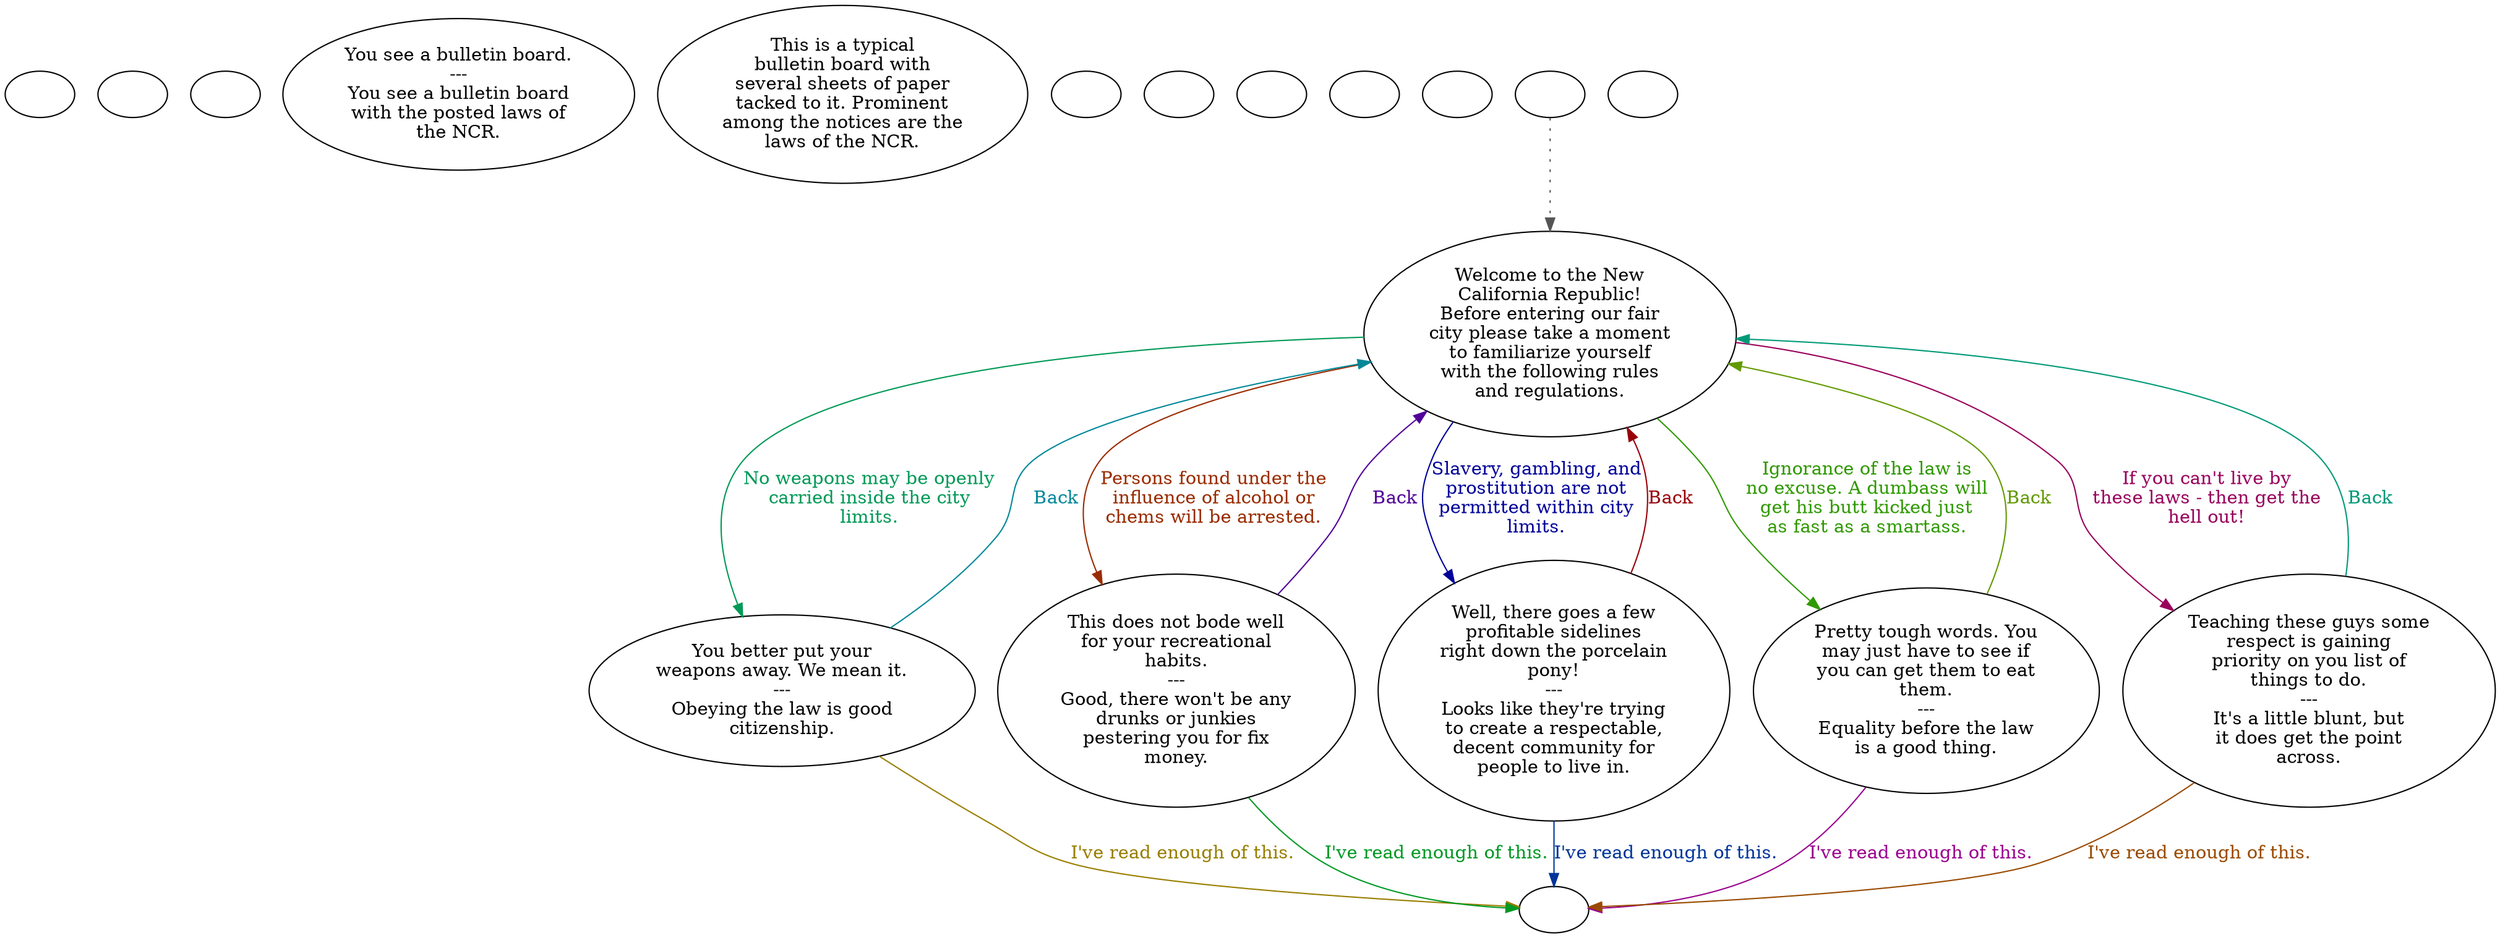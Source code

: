 digraph sssign {
  "checkPartyMembersNearDoor" [style=filled       fillcolor="#FFFFFF"       color="#000000"]
  "checkPartyMembersNearDoor" [label=""]
  "start" [style=filled       fillcolor="#FFFFFF"       color="#000000"]
  "start" [label=""]
  "use_p_proc" [style=filled       fillcolor="#FFFFFF"       color="#000000"]
  "use_p_proc" [label=""]
  "look_at_p_proc" [style=filled       fillcolor="#FFFFFF"       color="#000000"]
  "look_at_p_proc" [label="You see a bulletin board.\n---\nYou see a bulletin board\nwith the posted laws of\nthe NCR."]
  "description_p_proc" [style=filled       fillcolor="#FFFFFF"       color="#000000"]
  "description_p_proc" [label="This is a typical\nbulletin board with\nseveral sheets of paper\ntacked to it. Prominent\namong the notices are the\nlaws of the NCR."]
  "use_skill_on_p_proc" [style=filled       fillcolor="#FFFFFF"       color="#000000"]
  "use_skill_on_p_proc" [label=""]
  "use_obj_on_p_proc" [style=filled       fillcolor="#FFFFFF"       color="#000000"]
  "use_obj_on_p_proc" [label=""]
  "damage_p_proc" [style=filled       fillcolor="#FFFFFF"       color="#000000"]
  "damage_p_proc" [label=""]
  "map_enter_p_proc" [style=filled       fillcolor="#FFFFFF"       color="#000000"]
  "map_enter_p_proc" [label=""]
  "map_update_p_proc" [style=filled       fillcolor="#FFFFFF"       color="#000000"]
  "map_update_p_proc" [label=""]
  "talk_p_proc" [style=filled       fillcolor="#FFFFFF"       color="#000000"]
  "talk_p_proc" -> "Node001" [style=dotted color="#555555"]
  "talk_p_proc" [label=""]
  "Node001" [style=filled       fillcolor="#FFFFFF"       color="#000000"]
  "Node001" [label="Welcome to the New\nCalifornia Republic!\nBefore entering our fair\ncity please take a moment\nto familiarize yourself\nwith the following rules\nand regulations."]
  "Node001" -> "Node002" [label="No weapons may be openly\ncarried inside the city\nlimits." color="#009957" fontcolor="#009957"]
  "Node001" -> "Node003" [label="Persons found under the\ninfluence of alcohol or\nchems will be arrested." color="#992B00" fontcolor="#992B00"]
  "Node001" -> "Node004" [label="Slavery, gambling, and\nprostitution are not\npermitted within city\nlimits." color="#000299" fontcolor="#000299"]
  "Node001" -> "Node005" [label="Ignorance of the law is\nno excuse. A dumbass will\nget his butt kicked just\nas fast as a smartass." color="#2F9900" fontcolor="#2F9900"]
  "Node001" -> "Node006" [label="If you can't live by\nthese laws - then get the\nhell out!" color="#99005B" fontcolor="#99005B"]
  "Node002" [style=filled       fillcolor="#FFFFFF"       color="#000000"]
  "Node002" [label="You better put your\nweapons away. We mean it.\n---\nObeying the law is good\ncitizenship."]
  "Node002" -> "Node001" [label="Back" color="#008899" fontcolor="#008899"]
  "Node002" -> "Node999" [label="I've read enough of this." color="#997E00" fontcolor="#997E00"]
  "Node003" [style=filled       fillcolor="#FFFFFF"       color="#000000"]
  "Node003" [label="This does not bode well\nfor your recreational\nhabits.\n---\nGood, there won't be any\ndrunks or junkies\npestering you for fix\nmoney."]
  "Node003" -> "Node001" [label="Back" color="#510099" fontcolor="#510099"]
  "Node003" -> "Node999" [label="I've read enough of this." color="#009924" fontcolor="#009924"]
  "Node004" [style=filled       fillcolor="#FFFFFF"       color="#000000"]
  "Node004" [label="Well, there goes a few\nprofitable sidelines\nright down the porcelain\npony!\n---\nLooks like they're trying\nto create a respectable,\ndecent community for\npeople to live in."]
  "Node004" -> "Node001" [label="Back" color="#990008" fontcolor="#990008"]
  "Node004" -> "Node999" [label="I've read enough of this." color="#003599" fontcolor="#003599"]
  "Node005" [style=filled       fillcolor="#FFFFFF"       color="#000000"]
  "Node005" [label="Pretty tough words. You\nmay just have to see if\nyou can get them to eat\nthem.\n---\nEquality before the law\nis a good thing."]
  "Node005" -> "Node001" [label="Back" color="#629900" fontcolor="#629900"]
  "Node005" -> "Node999" [label="I've read enough of this." color="#99008E" fontcolor="#99008E"]
  "Node006" [style=filled       fillcolor="#FFFFFF"       color="#000000"]
  "Node006" [label="Teaching these guys some\nrespect is gaining\npriority on you list of\nthings to do.\n---\nIt's a little blunt, but\nit does get the point\nacross."]
  "Node006" -> "Node001" [label="Back" color="#009977" fontcolor="#009977"]
  "Node006" -> "Node999" [label="I've read enough of this." color="#994A00" fontcolor="#994A00"]
  "timed_event_p_proc" [style=filled       fillcolor="#FFFFFF"       color="#000000"]
  "timed_event_p_proc" [label=""]
  "Node999" [style=filled       fillcolor="#FFFFFF"       color="#000000"]
  "Node999" [label=""]
}